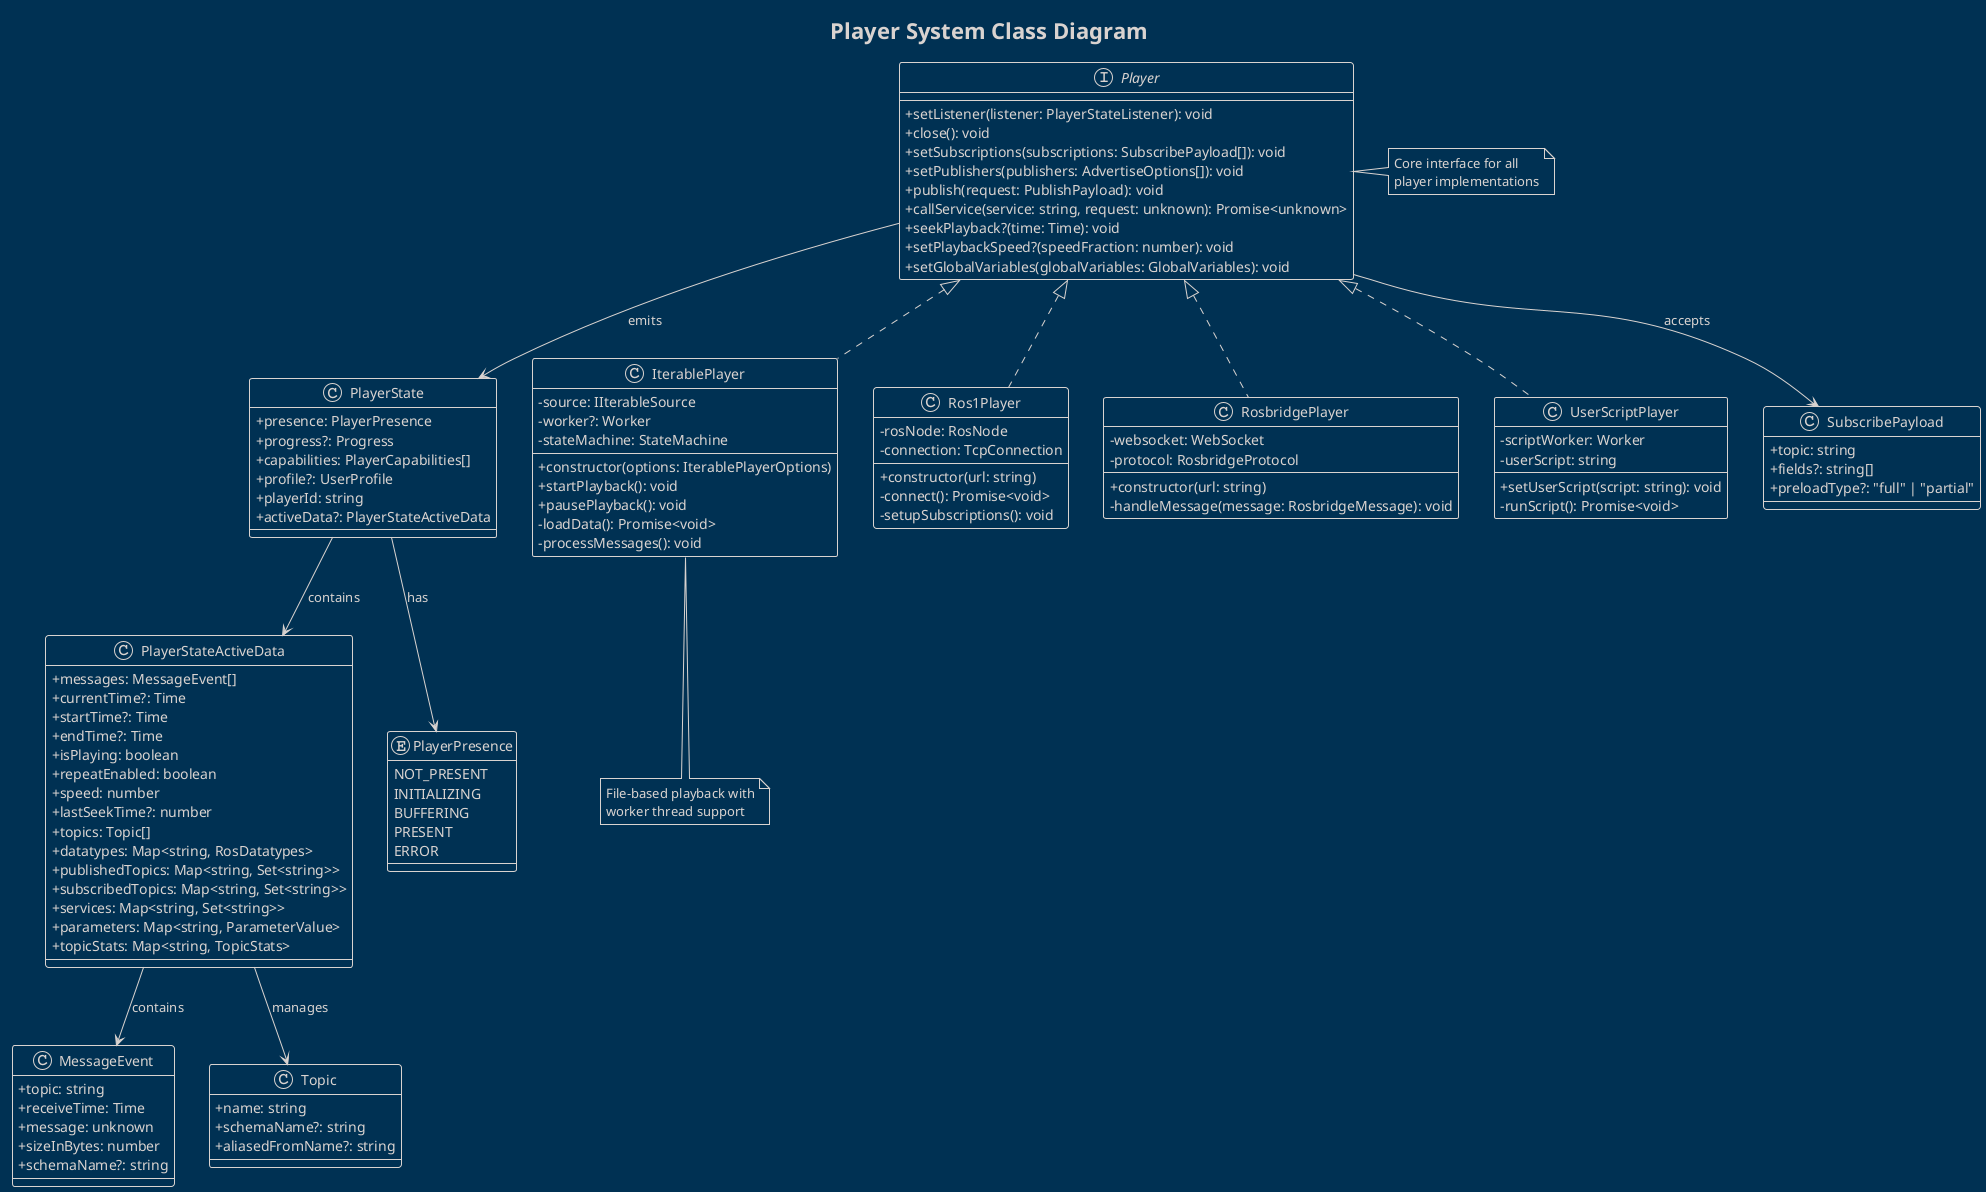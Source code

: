 @startuml player-class-diagram
!theme blueprint
skinparam classAttributeIconSize 0

title Player System Class Diagram

interface Player {
  + setListener(listener: PlayerStateListener): void
  + close(): void
  + setSubscriptions(subscriptions: SubscribePayload[]): void
  + setPublishers(publishers: AdvertiseOptions[]): void
  + publish(request: PublishPayload): void
  + callService(service: string, request: unknown): Promise<unknown>
  + seekPlayback?(time: Time): void
  + setPlaybackSpeed?(speedFraction: number): void
  + setGlobalVariables(globalVariables: GlobalVariables): void
}

class PlayerState {
  + presence: PlayerPresence
  + progress?: Progress
  + capabilities: PlayerCapabilities[]
  + profile?: UserProfile
  + playerId: string
  + activeData?: PlayerStateActiveData
}

class PlayerStateActiveData {
  + messages: MessageEvent[]
  + currentTime?: Time
  + startTime?: Time
  + endTime?: Time
  + isPlaying: boolean
  + repeatEnabled: boolean
  + speed: number
  + lastSeekTime?: number
  + topics: Topic[]
  + datatypes: Map<string, RosDatatypes>
  + publishedTopics: Map<string, Set<string>>
  + subscribedTopics: Map<string, Set<string>>
  + services: Map<string, Set<string>>
  + parameters: Map<string, ParameterValue>
  + topicStats: Map<string, TopicStats>
}

enum PlayerPresence {
  NOT_PRESENT
  INITIALIZING
  BUFFERING
  PRESENT
  ERROR
}

class IterablePlayer {
  - source: IIterableSource
  - worker?: Worker
  - stateMachine: StateMachine
  + constructor(options: IterablePlayerOptions)
  + startPlayback(): void
  + pausePlayback(): void
  - loadData(): Promise<void>
  - processMessages(): void
}

class Ros1Player {
  - rosNode: RosNode
  - connection: TcpConnection
  + constructor(url: string)
  - connect(): Promise<void>
  - setupSubscriptions(): void
}

class RosbridgePlayer {
  - websocket: WebSocket
  - protocol: RosbridgeProtocol
  + constructor(url: string)
  - handleMessage(message: RosbridgeMessage): void
}

class UserScriptPlayer {
  - scriptWorker: Worker
  - userScript: string
  + setUserScript(script: string): void
  - runScript(): Promise<void>
}

class MessageEvent {
  + topic: string
  + receiveTime: Time
  + message: unknown
  + sizeInBytes: number
  + schemaName?: string
}

class Topic {
  + name: string
  + schemaName?: string
  + aliasedFromName?: string
}

class SubscribePayload {
  + topic: string
  + fields?: string[]
  + preloadType?: "full" | "partial"
}

Player <|.. IterablePlayer
Player <|.. Ros1Player
Player <|.. RosbridgePlayer
Player <|.. UserScriptPlayer

Player --> PlayerState : emits
PlayerState --> PlayerStateActiveData : contains
PlayerState --> PlayerPresence : has
PlayerStateActiveData --> MessageEvent : contains
PlayerStateActiveData --> Topic : manages
Player --> SubscribePayload : accepts

note right of Player
  Core interface for all
  player implementations
end note

note bottom of IterablePlayer
  File-based playback with
  worker thread support
end note

@enduml